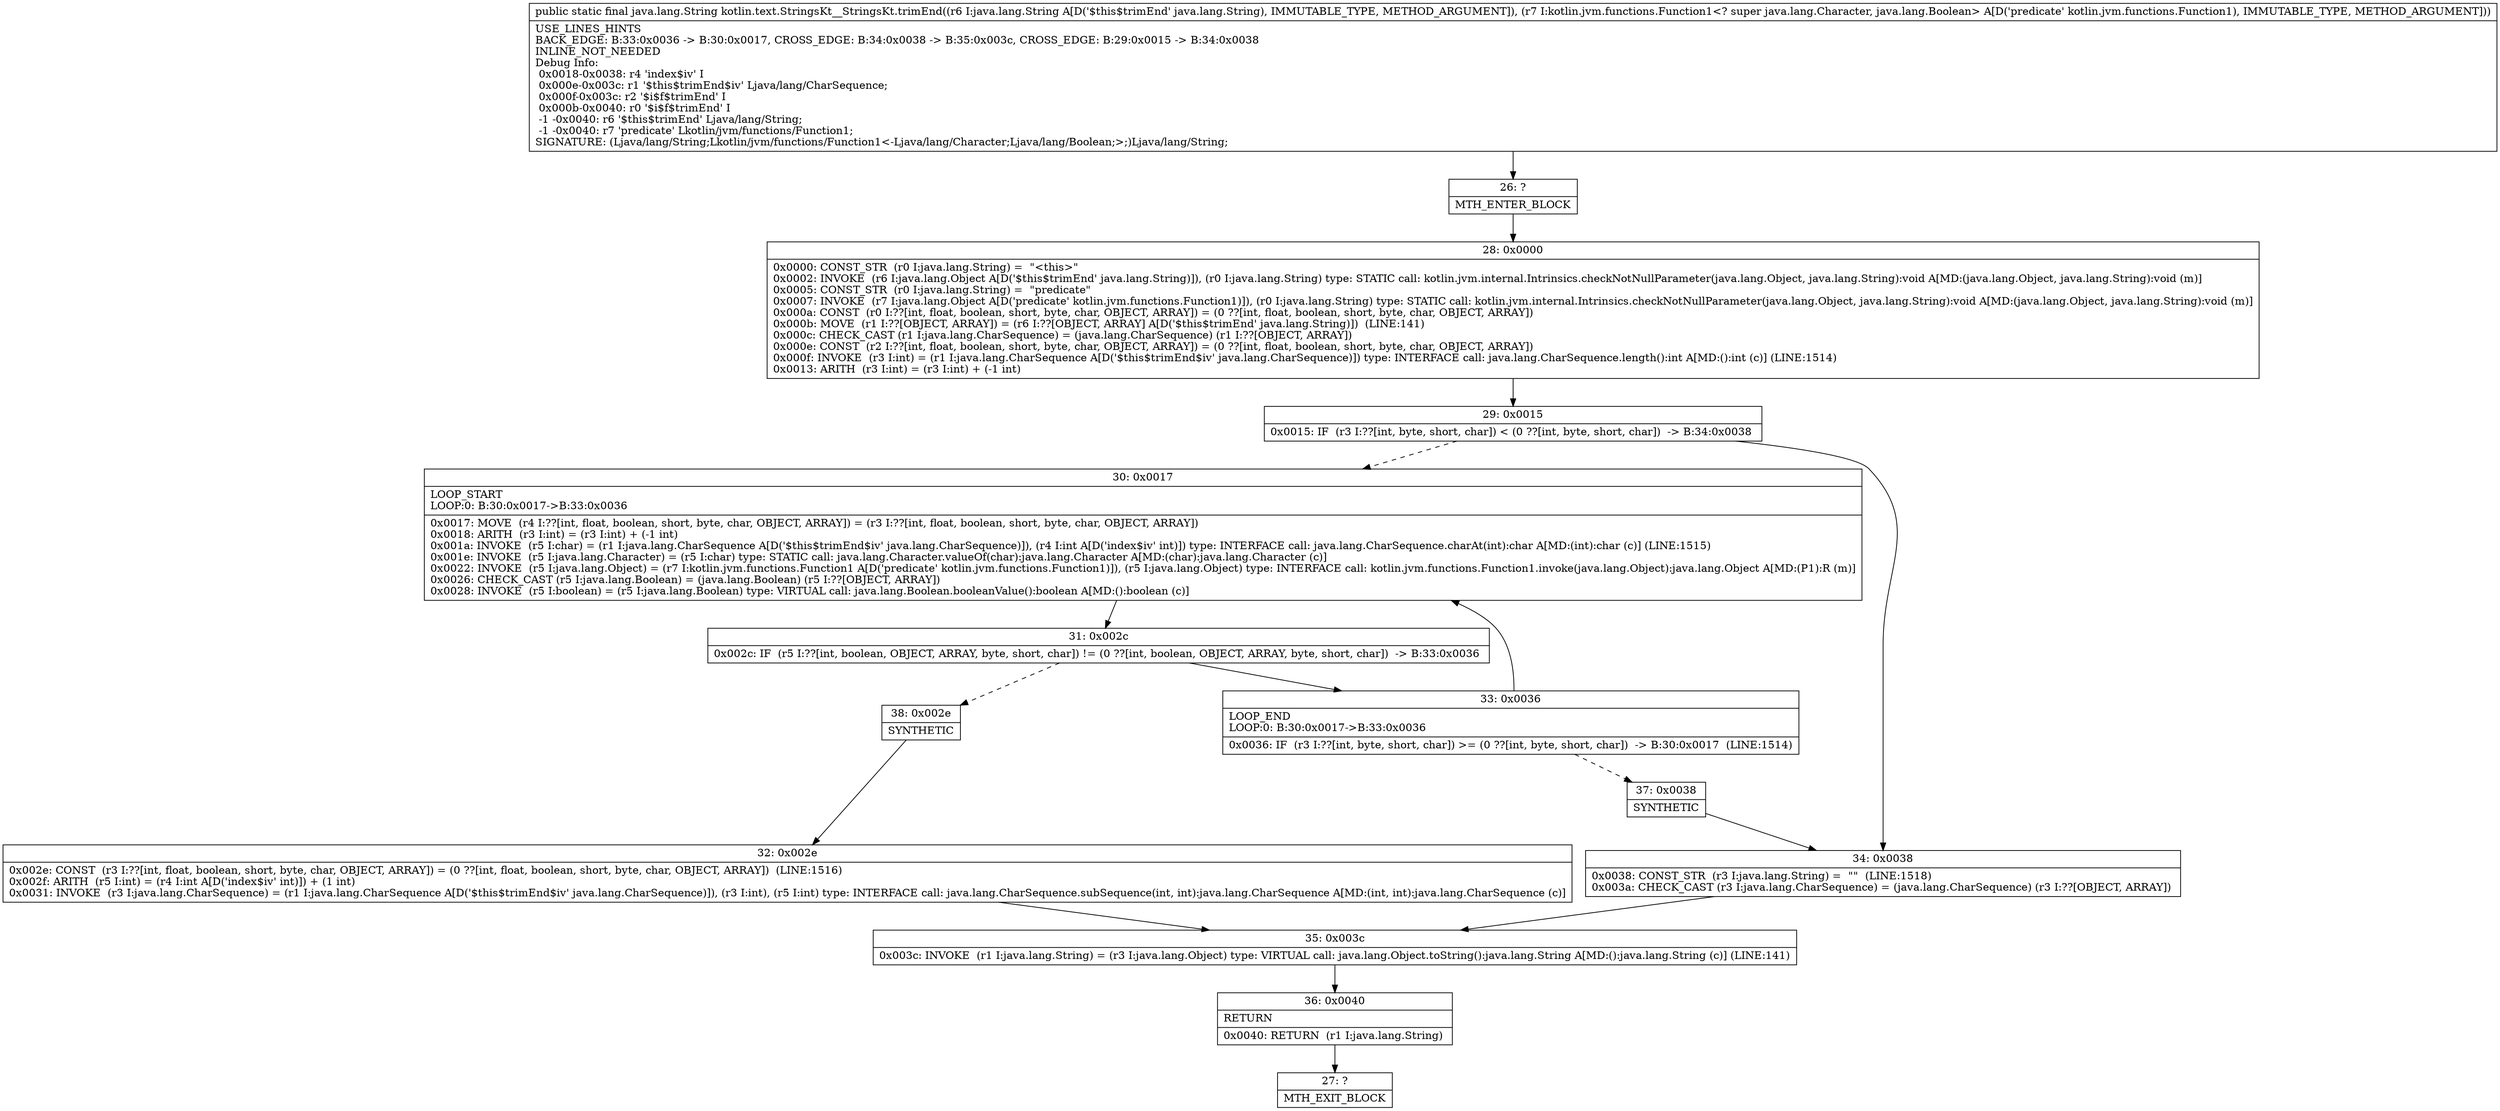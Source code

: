digraph "CFG forkotlin.text.StringsKt__StringsKt.trimEnd(Ljava\/lang\/String;Lkotlin\/jvm\/functions\/Function1;)Ljava\/lang\/String;" {
Node_26 [shape=record,label="{26\:\ ?|MTH_ENTER_BLOCK\l}"];
Node_28 [shape=record,label="{28\:\ 0x0000|0x0000: CONST_STR  (r0 I:java.lang.String) =  \"\<this\>\" \l0x0002: INVOKE  (r6 I:java.lang.Object A[D('$this$trimEnd' java.lang.String)]), (r0 I:java.lang.String) type: STATIC call: kotlin.jvm.internal.Intrinsics.checkNotNullParameter(java.lang.Object, java.lang.String):void A[MD:(java.lang.Object, java.lang.String):void (m)]\l0x0005: CONST_STR  (r0 I:java.lang.String) =  \"predicate\" \l0x0007: INVOKE  (r7 I:java.lang.Object A[D('predicate' kotlin.jvm.functions.Function1)]), (r0 I:java.lang.String) type: STATIC call: kotlin.jvm.internal.Intrinsics.checkNotNullParameter(java.lang.Object, java.lang.String):void A[MD:(java.lang.Object, java.lang.String):void (m)]\l0x000a: CONST  (r0 I:??[int, float, boolean, short, byte, char, OBJECT, ARRAY]) = (0 ??[int, float, boolean, short, byte, char, OBJECT, ARRAY]) \l0x000b: MOVE  (r1 I:??[OBJECT, ARRAY]) = (r6 I:??[OBJECT, ARRAY] A[D('$this$trimEnd' java.lang.String)])  (LINE:141)\l0x000c: CHECK_CAST (r1 I:java.lang.CharSequence) = (java.lang.CharSequence) (r1 I:??[OBJECT, ARRAY]) \l0x000e: CONST  (r2 I:??[int, float, boolean, short, byte, char, OBJECT, ARRAY]) = (0 ??[int, float, boolean, short, byte, char, OBJECT, ARRAY]) \l0x000f: INVOKE  (r3 I:int) = (r1 I:java.lang.CharSequence A[D('$this$trimEnd$iv' java.lang.CharSequence)]) type: INTERFACE call: java.lang.CharSequence.length():int A[MD:():int (c)] (LINE:1514)\l0x0013: ARITH  (r3 I:int) = (r3 I:int) + (\-1 int) \l}"];
Node_29 [shape=record,label="{29\:\ 0x0015|0x0015: IF  (r3 I:??[int, byte, short, char]) \< (0 ??[int, byte, short, char])  \-\> B:34:0x0038 \l}"];
Node_30 [shape=record,label="{30\:\ 0x0017|LOOP_START\lLOOP:0: B:30:0x0017\-\>B:33:0x0036\l|0x0017: MOVE  (r4 I:??[int, float, boolean, short, byte, char, OBJECT, ARRAY]) = (r3 I:??[int, float, boolean, short, byte, char, OBJECT, ARRAY]) \l0x0018: ARITH  (r3 I:int) = (r3 I:int) + (\-1 int) \l0x001a: INVOKE  (r5 I:char) = (r1 I:java.lang.CharSequence A[D('$this$trimEnd$iv' java.lang.CharSequence)]), (r4 I:int A[D('index$iv' int)]) type: INTERFACE call: java.lang.CharSequence.charAt(int):char A[MD:(int):char (c)] (LINE:1515)\l0x001e: INVOKE  (r5 I:java.lang.Character) = (r5 I:char) type: STATIC call: java.lang.Character.valueOf(char):java.lang.Character A[MD:(char):java.lang.Character (c)]\l0x0022: INVOKE  (r5 I:java.lang.Object) = (r7 I:kotlin.jvm.functions.Function1 A[D('predicate' kotlin.jvm.functions.Function1)]), (r5 I:java.lang.Object) type: INTERFACE call: kotlin.jvm.functions.Function1.invoke(java.lang.Object):java.lang.Object A[MD:(P1):R (m)]\l0x0026: CHECK_CAST (r5 I:java.lang.Boolean) = (java.lang.Boolean) (r5 I:??[OBJECT, ARRAY]) \l0x0028: INVOKE  (r5 I:boolean) = (r5 I:java.lang.Boolean) type: VIRTUAL call: java.lang.Boolean.booleanValue():boolean A[MD:():boolean (c)]\l}"];
Node_31 [shape=record,label="{31\:\ 0x002c|0x002c: IF  (r5 I:??[int, boolean, OBJECT, ARRAY, byte, short, char]) != (0 ??[int, boolean, OBJECT, ARRAY, byte, short, char])  \-\> B:33:0x0036 \l}"];
Node_33 [shape=record,label="{33\:\ 0x0036|LOOP_END\lLOOP:0: B:30:0x0017\-\>B:33:0x0036\l|0x0036: IF  (r3 I:??[int, byte, short, char]) \>= (0 ??[int, byte, short, char])  \-\> B:30:0x0017  (LINE:1514)\l}"];
Node_37 [shape=record,label="{37\:\ 0x0038|SYNTHETIC\l}"];
Node_38 [shape=record,label="{38\:\ 0x002e|SYNTHETIC\l}"];
Node_32 [shape=record,label="{32\:\ 0x002e|0x002e: CONST  (r3 I:??[int, float, boolean, short, byte, char, OBJECT, ARRAY]) = (0 ??[int, float, boolean, short, byte, char, OBJECT, ARRAY])  (LINE:1516)\l0x002f: ARITH  (r5 I:int) = (r4 I:int A[D('index$iv' int)]) + (1 int) \l0x0031: INVOKE  (r3 I:java.lang.CharSequence) = (r1 I:java.lang.CharSequence A[D('$this$trimEnd$iv' java.lang.CharSequence)]), (r3 I:int), (r5 I:int) type: INTERFACE call: java.lang.CharSequence.subSequence(int, int):java.lang.CharSequence A[MD:(int, int):java.lang.CharSequence (c)]\l}"];
Node_35 [shape=record,label="{35\:\ 0x003c|0x003c: INVOKE  (r1 I:java.lang.String) = (r3 I:java.lang.Object) type: VIRTUAL call: java.lang.Object.toString():java.lang.String A[MD:():java.lang.String (c)] (LINE:141)\l}"];
Node_36 [shape=record,label="{36\:\ 0x0040|RETURN\l|0x0040: RETURN  (r1 I:java.lang.String) \l}"];
Node_27 [shape=record,label="{27\:\ ?|MTH_EXIT_BLOCK\l}"];
Node_34 [shape=record,label="{34\:\ 0x0038|0x0038: CONST_STR  (r3 I:java.lang.String) =  \"\"  (LINE:1518)\l0x003a: CHECK_CAST (r3 I:java.lang.CharSequence) = (java.lang.CharSequence) (r3 I:??[OBJECT, ARRAY]) \l}"];
MethodNode[shape=record,label="{public static final java.lang.String kotlin.text.StringsKt__StringsKt.trimEnd((r6 I:java.lang.String A[D('$this$trimEnd' java.lang.String), IMMUTABLE_TYPE, METHOD_ARGUMENT]), (r7 I:kotlin.jvm.functions.Function1\<? super java.lang.Character, java.lang.Boolean\> A[D('predicate' kotlin.jvm.functions.Function1), IMMUTABLE_TYPE, METHOD_ARGUMENT]))  | USE_LINES_HINTS\lBACK_EDGE: B:33:0x0036 \-\> B:30:0x0017, CROSS_EDGE: B:34:0x0038 \-\> B:35:0x003c, CROSS_EDGE: B:29:0x0015 \-\> B:34:0x0038\lINLINE_NOT_NEEDED\lDebug Info:\l  0x0018\-0x0038: r4 'index$iv' I\l  0x000e\-0x003c: r1 '$this$trimEnd$iv' Ljava\/lang\/CharSequence;\l  0x000f\-0x003c: r2 '$i$f$trimEnd' I\l  0x000b\-0x0040: r0 '$i$f$trimEnd' I\l  \-1 \-0x0040: r6 '$this$trimEnd' Ljava\/lang\/String;\l  \-1 \-0x0040: r7 'predicate' Lkotlin\/jvm\/functions\/Function1;\lSIGNATURE: (Ljava\/lang\/String;Lkotlin\/jvm\/functions\/Function1\<\-Ljava\/lang\/Character;Ljava\/lang\/Boolean;\>;)Ljava\/lang\/String;\l}"];
MethodNode -> Node_26;Node_26 -> Node_28;
Node_28 -> Node_29;
Node_29 -> Node_30[style=dashed];
Node_29 -> Node_34;
Node_30 -> Node_31;
Node_31 -> Node_33;
Node_31 -> Node_38[style=dashed];
Node_33 -> Node_30;
Node_33 -> Node_37[style=dashed];
Node_37 -> Node_34;
Node_38 -> Node_32;
Node_32 -> Node_35;
Node_35 -> Node_36;
Node_36 -> Node_27;
Node_34 -> Node_35;
}


